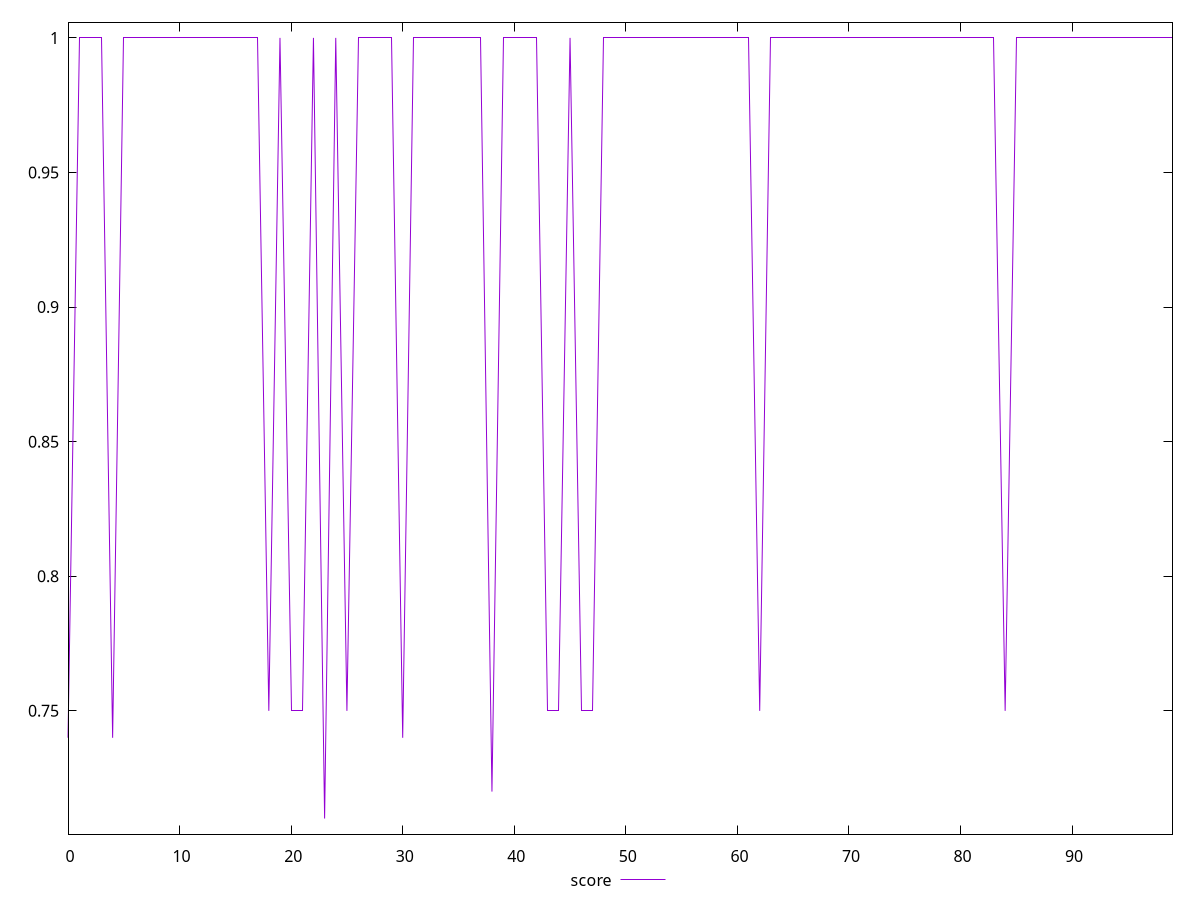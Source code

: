 reset

$score <<EOF
0 0.74
1 1
2 1
3 1
4 0.74
5 1
6 1
7 1
8 1
9 1
10 1
11 1
12 1
13 1
14 1
15 1
16 1
17 1
18 0.75
19 1
20 0.75
21 0.75
22 1
23 0.71
24 1
25 0.75
26 1
27 1
28 1
29 1
30 0.74
31 1
32 1
33 1
34 1
35 1
36 1
37 1
38 0.72
39 1
40 1
41 1
42 1
43 0.75
44 0.75
45 1
46 0.75
47 0.75
48 1
49 1
50 1
51 1
52 1
53 1
54 1
55 1
56 1
57 1
58 1
59 1
60 1
61 1
62 0.75
63 1
64 1
65 1
66 1
67 1
68 1
69 1
70 1
71 1
72 1
73 1
74 1
75 1
76 1
77 1
78 1
79 1
80 1
81 1
82 1
83 1
84 0.75
85 1
86 1
87 1
88 1
89 1
90 1
91 1
92 1
93 1
94 1
95 1
96 1
97 1
98 1
99 1
EOF

set key outside below
set xrange [0:99]
set yrange [0.7041999999999999:1.0058]
set trange [0.7041999999999999:1.0058]
set terminal svg size 640, 500 enhanced background rgb 'white'
set output "report/report_00029_2021-02-24T13-36-40.390Z/uses-rel-preconnect/samples/agenda/score/values.svg"

plot $score title "score" with line

reset
